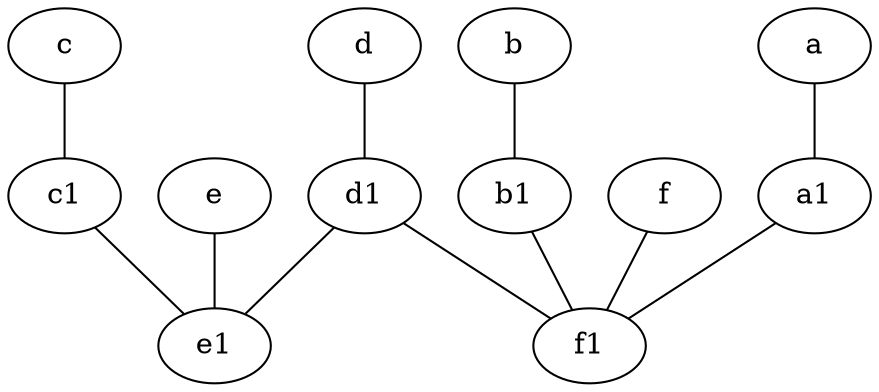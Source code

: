 graph {
	node [labelfontsize=50]
	a1 [labelfontsize=50 pos="8,3!"]
	c1 [labelfontsize=50 pos="4.5,3!"]
	e1 [labelfontsize=50 pos="7,7!"]
	d1 [labelfontsize=50 pos="3,5!"]
	b1 [labelfontsize=50 pos="9,4!"]
	f1 [labelfontsize=50 pos="3,8!"]
	d [labelfontsize=50 pos="2,5!"]
	e -- e1
	d -- d1
	b -- b1
	a1 -- f1
	c1 -- e1
	f -- f1
	c -- c1
	d1 -- e1
	d1 -- f1
	b1 -- f1
	a -- a1
}
